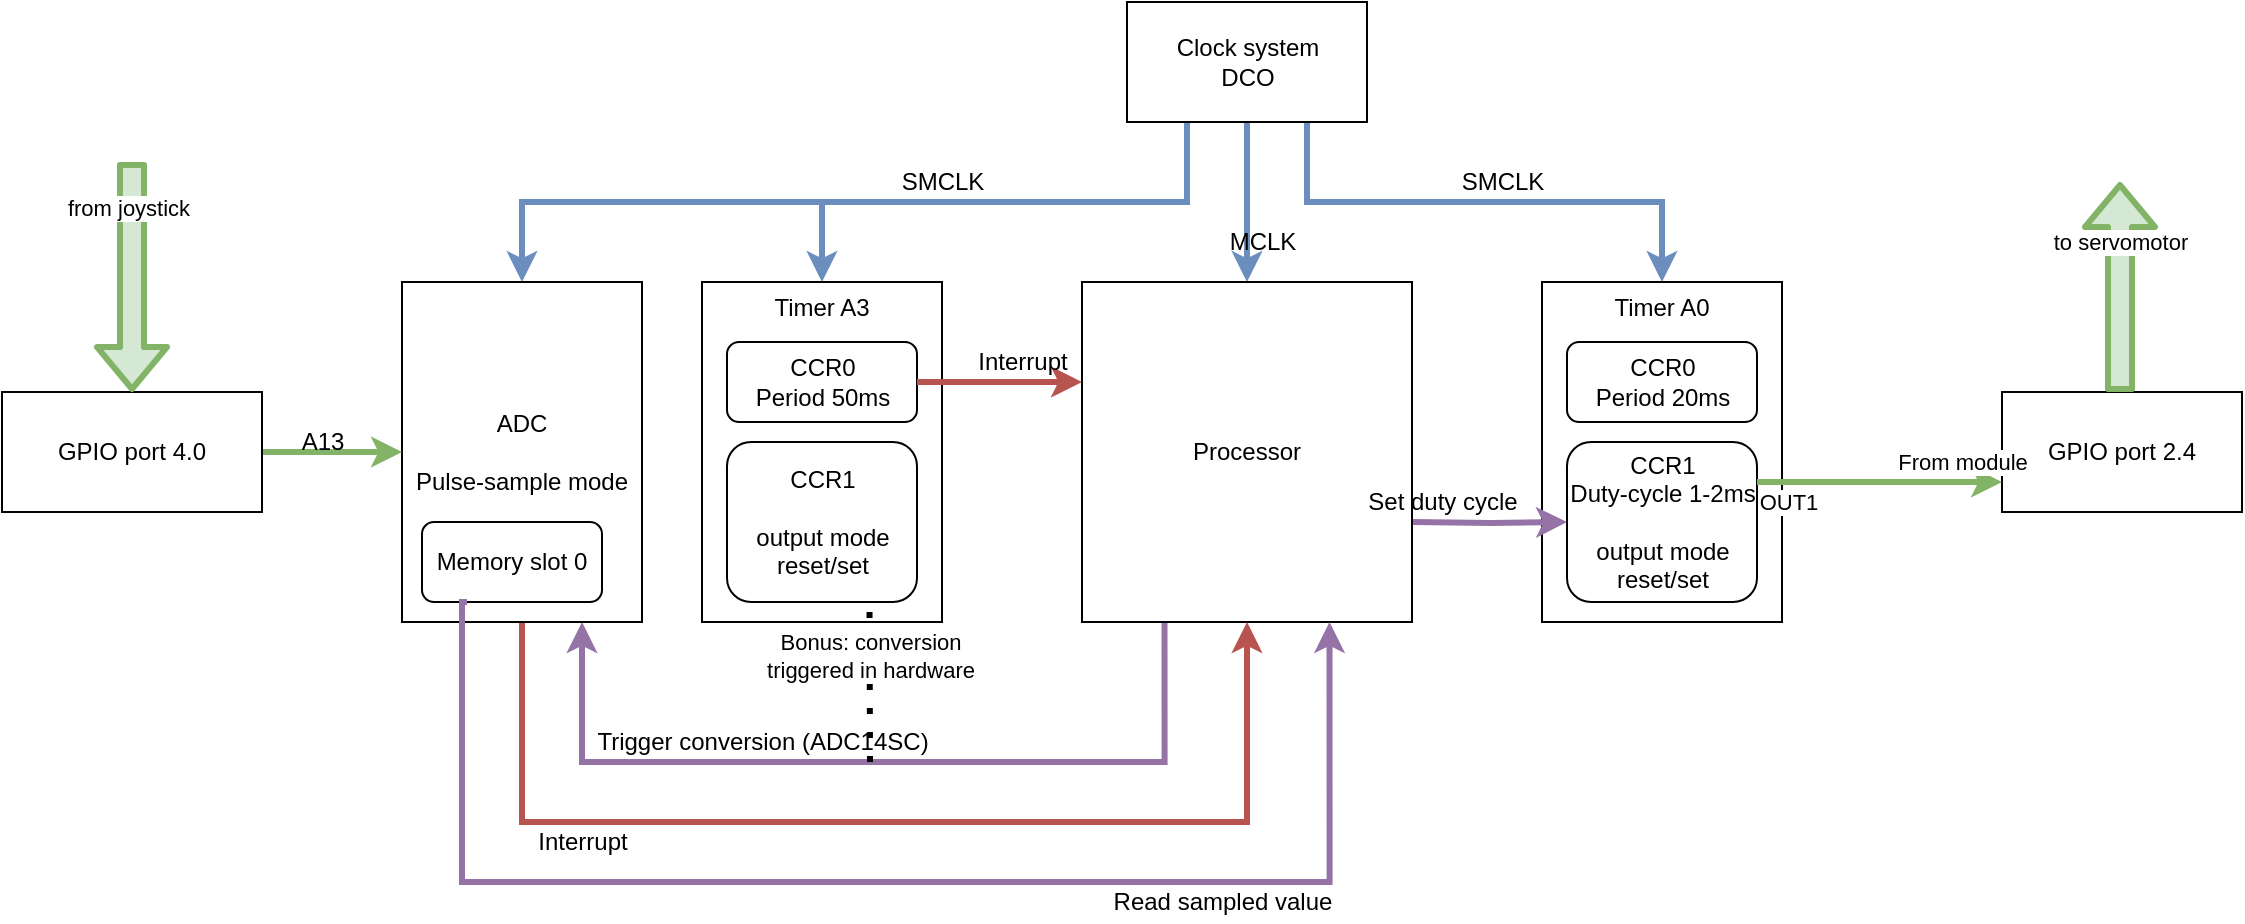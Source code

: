 <mxfile version="13.8.0" type="device"><diagram id="PC57LefCBBEVsmPiEi4q" name="Page-1"><mxGraphModel dx="2200" dy="767" grid="1" gridSize="10" guides="1" tooltips="1" connect="1" arrows="1" fold="1" page="1" pageScale="1" pageWidth="850" pageHeight="1100" math="0" shadow="0"><root><mxCell id="0"/><mxCell id="1" parent="0"/><mxCell id="-RlCy3Yh09dnyGkaymyN-47" style="edgeStyle=orthogonalEdgeStyle;rounded=0;orthogonalLoop=1;jettySize=auto;html=1;exitX=0.5;exitY=1;exitDx=0;exitDy=0;entryX=0.5;entryY=0;entryDx=0;entryDy=0;fillColor=#dae8fc;strokeColor=#6c8ebf;strokeWidth=3;" edge="1" parent="1" source="-RlCy3Yh09dnyGkaymyN-1" target="-RlCy3Yh09dnyGkaymyN-13"><mxGeometry relative="1" as="geometry"/></mxCell><mxCell id="-RlCy3Yh09dnyGkaymyN-49" style="edgeStyle=orthogonalEdgeStyle;rounded=0;orthogonalLoop=1;jettySize=auto;html=1;exitX=0.75;exitY=1;exitDx=0;exitDy=0;entryX=0.5;entryY=0;entryDx=0;entryDy=0;fillColor=#dae8fc;strokeColor=#6c8ebf;strokeWidth=3;" edge="1" parent="1" source="-RlCy3Yh09dnyGkaymyN-1" target="-RlCy3Yh09dnyGkaymyN-2"><mxGeometry relative="1" as="geometry"><Array as="points"><mxPoint x="443" y="160"/><mxPoint x="620" y="160"/></Array></mxGeometry></mxCell><mxCell id="-RlCy3Yh09dnyGkaymyN-51" style="edgeStyle=orthogonalEdgeStyle;rounded=0;orthogonalLoop=1;jettySize=auto;html=1;exitX=0.25;exitY=1;exitDx=0;exitDy=0;entryX=0.5;entryY=0;entryDx=0;entryDy=0;fillColor=#dae8fc;strokeColor=#6c8ebf;strokeWidth=3;" edge="1" parent="1" source="-RlCy3Yh09dnyGkaymyN-1" target="-RlCy3Yh09dnyGkaymyN-20"><mxGeometry relative="1" as="geometry"/></mxCell><mxCell id="-RlCy3Yh09dnyGkaymyN-52" style="edgeStyle=orthogonalEdgeStyle;rounded=0;orthogonalLoop=1;jettySize=auto;html=1;exitX=0.25;exitY=1;exitDx=0;exitDy=0;fillColor=#dae8fc;strokeColor=#6c8ebf;strokeWidth=3;" edge="1" parent="1" source="-RlCy3Yh09dnyGkaymyN-1" target="-RlCy3Yh09dnyGkaymyN-25"><mxGeometry relative="1" as="geometry"/></mxCell><mxCell id="-RlCy3Yh09dnyGkaymyN-1" value="&lt;div&gt;Clock system&lt;/div&gt;&lt;div&gt;DCO&lt;br&gt;&lt;/div&gt;" style="rounded=0;whiteSpace=wrap;html=1;" vertex="1" parent="1"><mxGeometry x="352.5" y="60" width="120" height="60" as="geometry"/></mxCell><mxCell id="-RlCy3Yh09dnyGkaymyN-5" value="" style="group" vertex="1" connectable="0" parent="1"><mxGeometry x="560" y="200" width="120" height="170" as="geometry"/></mxCell><mxCell id="-RlCy3Yh09dnyGkaymyN-2" value="&lt;div&gt;Timer A0&lt;/div&gt;&lt;div&gt;&lt;br&gt;&lt;/div&gt;&lt;div&gt;&lt;br&gt;&lt;/div&gt;&lt;div&gt;&lt;br&gt;&lt;/div&gt;&lt;div&gt;&lt;br&gt;&lt;/div&gt;&lt;div&gt;&lt;br&gt;&lt;/div&gt;&lt;div&gt;&lt;br&gt;&lt;/div&gt;&lt;div&gt;&lt;br&gt;&lt;/div&gt;&lt;div&gt;&lt;br&gt;&lt;/div&gt;&lt;div&gt;&lt;br&gt;&lt;/div&gt;&lt;div&gt;&lt;br&gt;&lt;/div&gt;" style="rounded=0;whiteSpace=wrap;html=1;" vertex="1" parent="-RlCy3Yh09dnyGkaymyN-5"><mxGeometry width="120" height="170" as="geometry"/></mxCell><mxCell id="-RlCy3Yh09dnyGkaymyN-3" value="&lt;div&gt;CCR0&lt;/div&gt;&lt;div&gt;Period 20ms&lt;br&gt;&lt;/div&gt;" style="rounded=1;whiteSpace=wrap;html=1;" vertex="1" parent="-RlCy3Yh09dnyGkaymyN-5"><mxGeometry x="12.5" y="30" width="95" height="40" as="geometry"/></mxCell><mxCell id="-RlCy3Yh09dnyGkaymyN-4" value="&lt;div&gt;CCR1&lt;/div&gt;&lt;div&gt;Duty-cycle 1-2ms&lt;/div&gt;&lt;div&gt;&lt;br&gt;&lt;/div&gt;&lt;div&gt;output mode reset/set&lt;br&gt;&lt;/div&gt;" style="rounded=1;whiteSpace=wrap;html=1;" vertex="1" parent="-RlCy3Yh09dnyGkaymyN-5"><mxGeometry x="12.5" y="80" width="95" height="80" as="geometry"/></mxCell><mxCell id="-RlCy3Yh09dnyGkaymyN-6" value="&lt;div&gt;GPIO port 2.4&lt;/div&gt;" style="rounded=0;whiteSpace=wrap;html=1;" vertex="1" parent="1"><mxGeometry x="790" y="255" width="120" height="60" as="geometry"/></mxCell><mxCell id="-RlCy3Yh09dnyGkaymyN-7" value="" style="shape=flexArrow;endArrow=classic;html=1;exitX=0.5;exitY=0;exitDx=0;exitDy=0;fillColor=#d5e8d4;strokeColor=#82b366;strokeWidth=3;" edge="1" parent="1"><mxGeometry width="50" height="50" relative="1" as="geometry"><mxPoint x="849" y="255" as="sourcePoint"/><mxPoint x="849" y="150" as="targetPoint"/></mxGeometry></mxCell><mxCell id="-RlCy3Yh09dnyGkaymyN-8" value="&lt;div&gt;to servomotor&lt;/div&gt;" style="edgeLabel;html=1;align=center;verticalAlign=middle;resizable=0;points=[];" vertex="1" connectable="0" parent="-RlCy3Yh09dnyGkaymyN-7"><mxGeometry x="0.429" y="-4" relative="1" as="geometry"><mxPoint x="-4" as="offset"/></mxGeometry></mxCell><mxCell id="-RlCy3Yh09dnyGkaymyN-9" value="" style="endArrow=classic;html=1;entryX=0;entryY=0.75;entryDx=0;entryDy=0;exitX=1;exitY=0.25;exitDx=0;exitDy=0;fillColor=#d5e8d4;strokeColor=#82b366;strokeWidth=3;" edge="1" parent="1" source="-RlCy3Yh09dnyGkaymyN-4" target="-RlCy3Yh09dnyGkaymyN-6"><mxGeometry width="50" height="50" relative="1" as="geometry"><mxPoint x="400" y="420" as="sourcePoint"/><mxPoint x="450" y="370" as="targetPoint"/></mxGeometry></mxCell><mxCell id="-RlCy3Yh09dnyGkaymyN-10" value="OUT1" style="edgeLabel;html=1;align=center;verticalAlign=middle;resizable=0;points=[];" vertex="1" connectable="0" parent="-RlCy3Yh09dnyGkaymyN-9"><mxGeometry x="-0.747" y="-4" relative="1" as="geometry"><mxPoint y="6" as="offset"/></mxGeometry></mxCell><mxCell id="-RlCy3Yh09dnyGkaymyN-11" value="From module" style="edgeLabel;html=1;align=center;verticalAlign=middle;resizable=0;points=[];" vertex="1" connectable="0" parent="-RlCy3Yh09dnyGkaymyN-9"><mxGeometry x="0.69" y="1" relative="1" as="geometry"><mxPoint x="-1.5" y="-9" as="offset"/></mxGeometry></mxCell><mxCell id="-RlCy3Yh09dnyGkaymyN-15" style="edgeStyle=orthogonalEdgeStyle;rounded=0;orthogonalLoop=1;jettySize=auto;html=1;entryX=0;entryY=0.5;entryDx=0;entryDy=0;fillColor=#e1d5e7;strokeColor=#9673a6;strokeWidth=3;" edge="1" parent="1" target="-RlCy3Yh09dnyGkaymyN-4"><mxGeometry relative="1" as="geometry"><mxPoint x="495" y="320" as="sourcePoint"/></mxGeometry></mxCell><mxCell id="-RlCy3Yh09dnyGkaymyN-27" style="edgeStyle=orthogonalEdgeStyle;rounded=0;orthogonalLoop=1;jettySize=auto;html=1;exitX=0.25;exitY=1;exitDx=0;exitDy=0;entryX=0.75;entryY=1;entryDx=0;entryDy=0;fillColor=#e1d5e7;strokeColor=#9673a6;strokeWidth=3;" edge="1" parent="1" source="-RlCy3Yh09dnyGkaymyN-13" target="-RlCy3Yh09dnyGkaymyN-25"><mxGeometry relative="1" as="geometry"><Array as="points"><mxPoint x="371" y="440"/><mxPoint x="80" y="440"/></Array></mxGeometry></mxCell><mxCell id="-RlCy3Yh09dnyGkaymyN-13" value="Processor" style="rounded=0;whiteSpace=wrap;html=1;" vertex="1" parent="1"><mxGeometry x="330" y="200" width="165" height="170" as="geometry"/></mxCell><mxCell id="-RlCy3Yh09dnyGkaymyN-18" value="Set duty cycle" style="text;html=1;align=center;verticalAlign=middle;resizable=0;points=[];autosize=1;" vertex="1" parent="1"><mxGeometry x="465" y="300" width="90" height="20" as="geometry"/></mxCell><mxCell id="-RlCy3Yh09dnyGkaymyN-19" value="" style="group" vertex="1" connectable="0" parent="1"><mxGeometry x="140" y="200" width="120" height="170" as="geometry"/></mxCell><mxCell id="-RlCy3Yh09dnyGkaymyN-20" value="&lt;div&gt;Timer A3&lt;/div&gt;&lt;div&gt;&lt;br&gt;&lt;/div&gt;&lt;div&gt;&lt;br&gt;&lt;/div&gt;&lt;div&gt;&lt;br&gt;&lt;/div&gt;&lt;div&gt;&lt;br&gt;&lt;/div&gt;&lt;div&gt;&lt;br&gt;&lt;/div&gt;&lt;div&gt;&lt;br&gt;&lt;/div&gt;&lt;div&gt;&lt;br&gt;&lt;/div&gt;&lt;div&gt;&lt;br&gt;&lt;/div&gt;&lt;div&gt;&lt;br&gt;&lt;/div&gt;&lt;div&gt;&lt;br&gt;&lt;/div&gt;" style="rounded=0;whiteSpace=wrap;html=1;" vertex="1" parent="-RlCy3Yh09dnyGkaymyN-19"><mxGeometry width="120" height="170" as="geometry"/></mxCell><mxCell id="-RlCy3Yh09dnyGkaymyN-21" value="&lt;div&gt;CCR0&lt;/div&gt;&lt;div&gt;Period 50ms&lt;br&gt;&lt;/div&gt;" style="rounded=1;whiteSpace=wrap;html=1;" vertex="1" parent="-RlCy3Yh09dnyGkaymyN-19"><mxGeometry x="12.5" y="30" width="95" height="40" as="geometry"/></mxCell><mxCell id="-RlCy3Yh09dnyGkaymyN-22" value="&lt;div&gt;CCR1&lt;/div&gt;&lt;div&gt;&lt;br&gt;&lt;/div&gt;&lt;div&gt;output mode reset/set&lt;br&gt;&lt;/div&gt;" style="rounded=1;whiteSpace=wrap;html=1;" vertex="1" parent="-RlCy3Yh09dnyGkaymyN-19"><mxGeometry x="12.5" y="80" width="95" height="80" as="geometry"/></mxCell><mxCell id="-RlCy3Yh09dnyGkaymyN-23" value="" style="edgeStyle=orthogonalEdgeStyle;rounded=0;orthogonalLoop=1;jettySize=auto;html=1;entryX=0;entryY=0.294;entryDx=0;entryDy=0;entryPerimeter=0;fillColor=#f8cecc;strokeColor=#b85450;strokeWidth=3;" edge="1" parent="1" source="-RlCy3Yh09dnyGkaymyN-21" target="-RlCy3Yh09dnyGkaymyN-13"><mxGeometry relative="1" as="geometry"/></mxCell><mxCell id="-RlCy3Yh09dnyGkaymyN-24" value="&lt;div&gt;Interrupt&lt;/div&gt;" style="text;html=1;align=center;verticalAlign=middle;resizable=0;points=[];autosize=1;" vertex="1" parent="1"><mxGeometry x="270" y="230" width="60" height="20" as="geometry"/></mxCell><mxCell id="-RlCy3Yh09dnyGkaymyN-33" style="edgeStyle=orthogonalEdgeStyle;rounded=0;orthogonalLoop=1;jettySize=auto;html=1;exitX=0.5;exitY=1;exitDx=0;exitDy=0;entryX=0.5;entryY=1;entryDx=0;entryDy=0;fillColor=#f8cecc;strokeColor=#b85450;strokeWidth=3;" edge="1" parent="1" source="-RlCy3Yh09dnyGkaymyN-25" target="-RlCy3Yh09dnyGkaymyN-13"><mxGeometry relative="1" as="geometry"><Array as="points"><mxPoint x="50" y="470"/><mxPoint x="413" y="470"/></Array></mxGeometry></mxCell><mxCell id="-RlCy3Yh09dnyGkaymyN-25" value="&lt;div&gt;ADC&lt;/div&gt;&lt;div&gt;&lt;br&gt;&lt;/div&gt;&lt;div&gt;Pulse-sample mode&lt;br&gt;&lt;/div&gt;" style="rounded=0;whiteSpace=wrap;html=1;" vertex="1" parent="1"><mxGeometry x="-10" y="200" width="120" height="170" as="geometry"/></mxCell><mxCell id="-RlCy3Yh09dnyGkaymyN-28" value="Trigger conversion (ADC14SC)" style="text;html=1;align=center;verticalAlign=middle;resizable=0;points=[];autosize=1;" vertex="1" parent="1"><mxGeometry x="80" y="420" width="180" height="20" as="geometry"/></mxCell><mxCell id="-RlCy3Yh09dnyGkaymyN-29" value="" style="endArrow=none;dashed=1;html=1;dashPattern=1 3;strokeWidth=3;entryX=0.75;entryY=1;entryDx=0;entryDy=0;" edge="1" parent="1" target="-RlCy3Yh09dnyGkaymyN-22"><mxGeometry width="50" height="50" relative="1" as="geometry"><mxPoint x="224" y="440" as="sourcePoint"/><mxPoint x="450" y="380" as="targetPoint"/></mxGeometry></mxCell><mxCell id="-RlCy3Yh09dnyGkaymyN-30" value="&lt;div&gt;Bonus: conversion&lt;/div&gt;&lt;div&gt; triggered in hardware&lt;/div&gt;" style="edgeLabel;html=1;align=center;verticalAlign=middle;resizable=0;points=[];" vertex="1" connectable="0" parent="-RlCy3Yh09dnyGkaymyN-29"><mxGeometry x="0.333" relative="1" as="geometry"><mxPoint as="offset"/></mxGeometry></mxCell><mxCell id="-RlCy3Yh09dnyGkaymyN-32" value="Read sampled value" style="text;html=1;align=center;verticalAlign=middle;resizable=0;points=[];autosize=1;" vertex="1" parent="1"><mxGeometry x="340" y="500" width="120" height="20" as="geometry"/></mxCell><mxCell id="-RlCy3Yh09dnyGkaymyN-34" value="Interrupt" style="text;html=1;align=center;verticalAlign=middle;resizable=0;points=[];autosize=1;" vertex="1" parent="1"><mxGeometry x="50" y="470" width="60" height="20" as="geometry"/></mxCell><mxCell id="-RlCy3Yh09dnyGkaymyN-43" style="edgeStyle=orthogonalEdgeStyle;rounded=0;orthogonalLoop=1;jettySize=auto;html=1;entryX=0;entryY=0.5;entryDx=0;entryDy=0;fillColor=#d5e8d4;strokeColor=#82b366;strokeWidth=3;" edge="1" parent="1" source="-RlCy3Yh09dnyGkaymyN-42" target="-RlCy3Yh09dnyGkaymyN-25"><mxGeometry relative="1" as="geometry"/></mxCell><mxCell id="-RlCy3Yh09dnyGkaymyN-42" value="&lt;div&gt;GPIO port 4.0&lt;/div&gt;" style="rounded=0;whiteSpace=wrap;html=1;" vertex="1" parent="1"><mxGeometry x="-210" y="255" width="130" height="60" as="geometry"/></mxCell><mxCell id="-RlCy3Yh09dnyGkaymyN-44" value="A13" style="text;html=1;align=center;verticalAlign=middle;resizable=0;points=[];autosize=1;" vertex="1" parent="1"><mxGeometry x="-70" y="270" width="40" height="20" as="geometry"/></mxCell><mxCell id="-RlCy3Yh09dnyGkaymyN-45" value="" style="shape=flexArrow;endArrow=classic;html=1;entryX=0.5;entryY=0;entryDx=0;entryDy=0;fillColor=#d5e8d4;strokeColor=#82b366;strokeWidth=3;" edge="1" parent="1" target="-RlCy3Yh09dnyGkaymyN-42"><mxGeometry width="50" height="50" relative="1" as="geometry"><mxPoint x="-145" y="140" as="sourcePoint"/><mxPoint x="340" y="380" as="targetPoint"/></mxGeometry></mxCell><mxCell id="-RlCy3Yh09dnyGkaymyN-46" value="from joystick" style="edgeLabel;html=1;align=center;verticalAlign=middle;resizable=0;points=[];" vertex="1" connectable="0" parent="-RlCy3Yh09dnyGkaymyN-45"><mxGeometry x="-0.6" y="-2" relative="1" as="geometry"><mxPoint as="offset"/></mxGeometry></mxCell><mxCell id="-RlCy3Yh09dnyGkaymyN-48" value="MCLK" style="text;html=1;align=center;verticalAlign=middle;resizable=0;points=[];autosize=1;" vertex="1" parent="1"><mxGeometry x="395" y="170" width="50" height="20" as="geometry"/></mxCell><mxCell id="-RlCy3Yh09dnyGkaymyN-50" value="SMCLK" style="text;html=1;align=center;verticalAlign=middle;resizable=0;points=[];autosize=1;" vertex="1" parent="1"><mxGeometry x="510" y="140" width="60" height="20" as="geometry"/></mxCell><mxCell id="-RlCy3Yh09dnyGkaymyN-53" value="SMCLK" style="text;html=1;align=center;verticalAlign=middle;resizable=0;points=[];autosize=1;" vertex="1" parent="1"><mxGeometry x="230" y="140" width="60" height="20" as="geometry"/></mxCell><mxCell id="-RlCy3Yh09dnyGkaymyN-54" value="Memory slot 0" style="rounded=1;whiteSpace=wrap;html=1;" vertex="1" parent="1"><mxGeometry y="320" width="90" height="40" as="geometry"/></mxCell><mxCell id="-RlCy3Yh09dnyGkaymyN-31" style="edgeStyle=orthogonalEdgeStyle;rounded=0;orthogonalLoop=1;jettySize=auto;html=1;exitX=0.25;exitY=1;exitDx=0;exitDy=0;entryX=0.75;entryY=1;entryDx=0;entryDy=0;fillColor=#e1d5e7;strokeColor=#9673a6;strokeWidth=3;" edge="1" parent="1" source="-RlCy3Yh09dnyGkaymyN-54" target="-RlCy3Yh09dnyGkaymyN-13"><mxGeometry relative="1" as="geometry"><Array as="points"><mxPoint x="20" y="360"/><mxPoint x="20" y="500"/><mxPoint x="454" y="500"/></Array></mxGeometry></mxCell></root></mxGraphModel></diagram></mxfile>